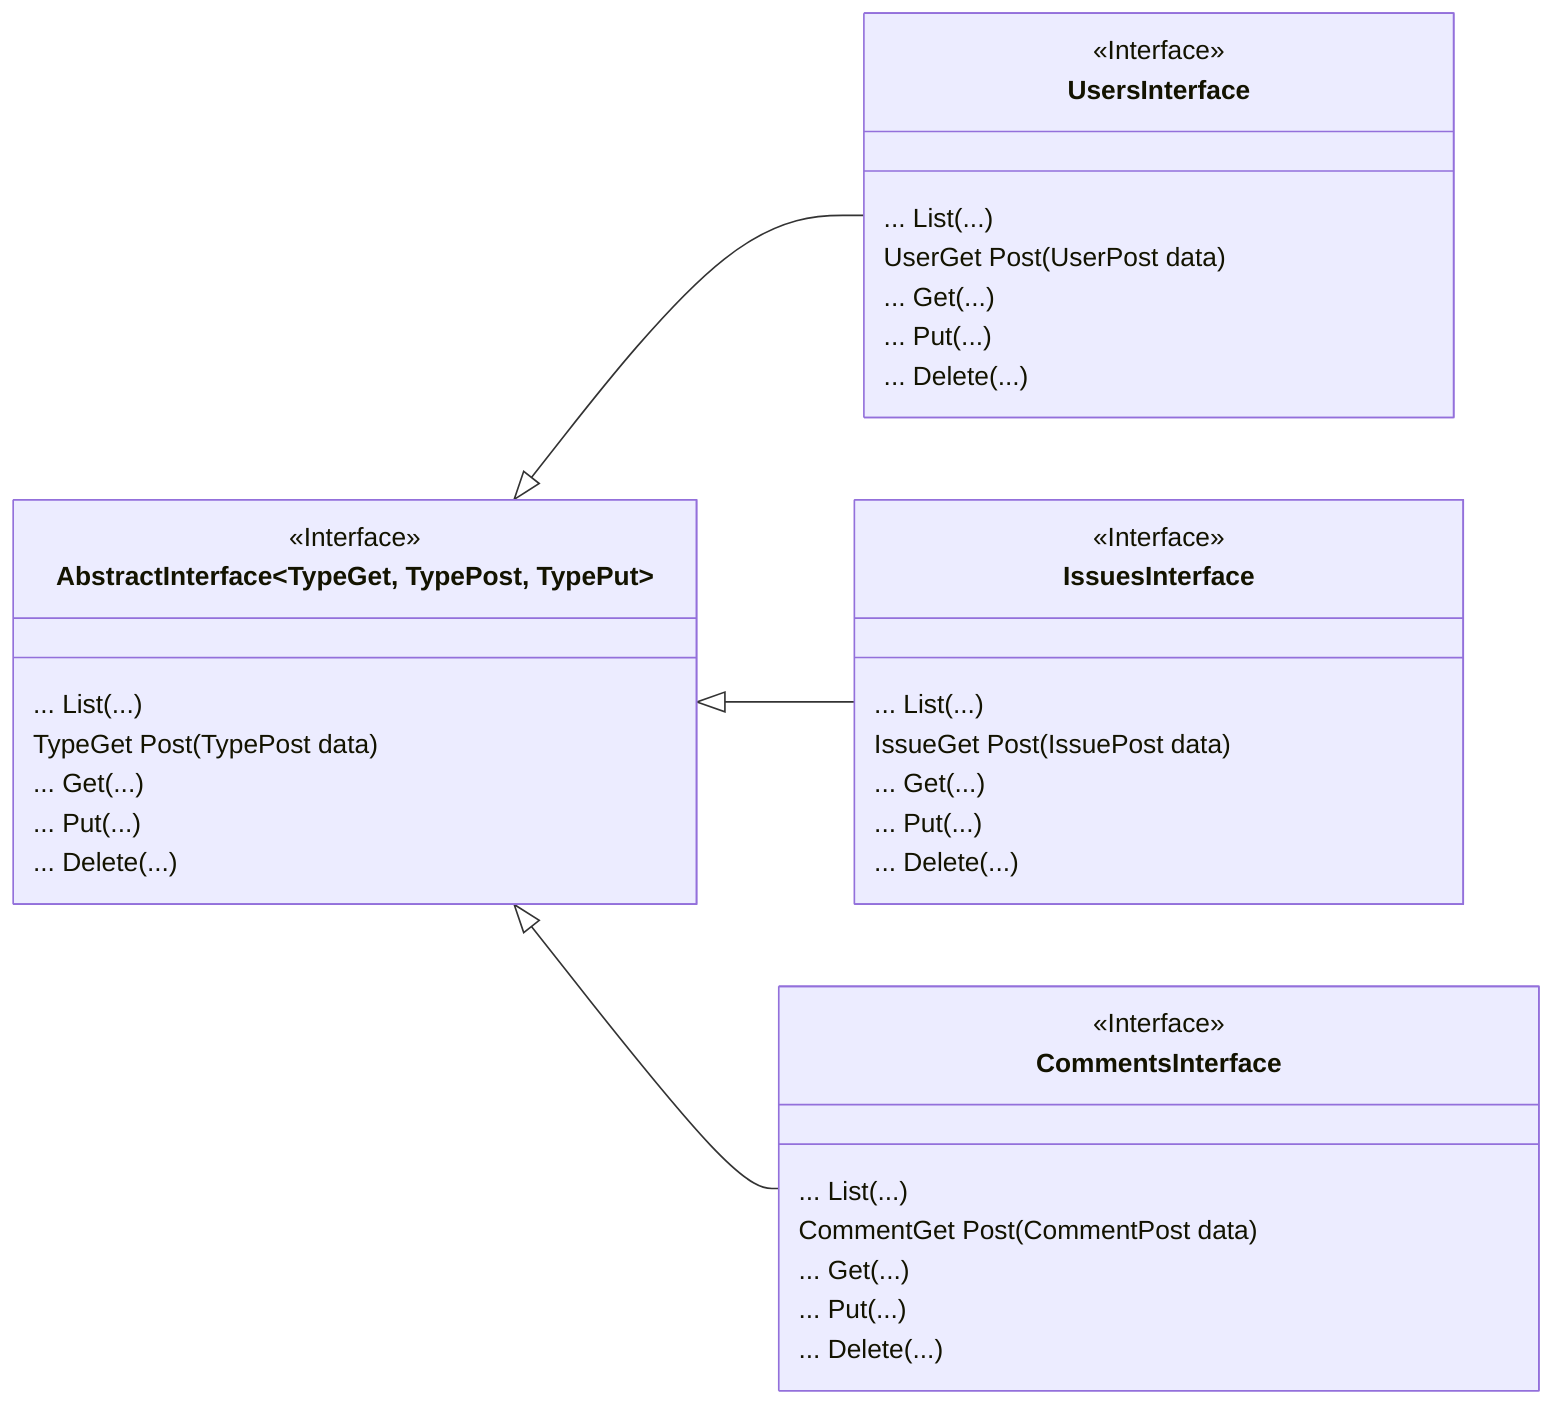 classDiagram

    direction LR

    class AbstractInterface~TypeGet, TypePost, TypePut~ {
        <<Interface>>
        ... List(...)
        TypeGet Post(TypePost data)
        ... Get(...)
        ... Put(...)
        ... Delete(...)
    }

    class UsersInterface["&nbsp;&nbsp;&nbsp;&nbsp;&nbsp;&nbsp;&nbsp;&nbsp;&nbsp;&nbsp;&nbsp;&nbsp;&nbsp;&nbsp;&nbsp;&nbsp;UsersInterface&nbsp;&nbsp;&nbsp;&nbsp;&nbsp;&nbsp;&nbsp;&nbsp;&nbsp;&nbsp;&nbsp;&nbsp;&nbsp;&nbsp;&nbsp;&nbsp;"] {
        <<Interface>>
        ... List(...)
        UserGet Post(UserPost data)
        ... Get(...)
        ... Put(...)
        ... Delete(...)
    }

    class IssuesInterface["&nbsp;&nbsp;&nbsp;&nbsp;&nbsp;&nbsp;&nbsp;&nbsp;&nbsp;&nbsp;&nbsp;&nbsp;&nbsp;&nbsp;&nbsp;&nbsp;IssuesInterface&nbsp;&nbsp;&nbsp;&nbsp;&nbsp;&nbsp;&nbsp;&nbsp;&nbsp;&nbsp;&nbsp;&nbsp;&nbsp;&nbsp;&nbsp;&nbsp;"] {
        <<Interface>>
        ... List(...)
        IssueGet Post(IssuePost data)
        ... Get(...)
        ... Put(...)
        ... Delete(...)
    }

    class CommentsInterface["&nbsp;&nbsp;&nbsp;&nbsp;&nbsp;&nbsp;&nbsp;&nbsp;&nbsp;&nbsp;&nbsp;&nbsp;&nbsp;&nbsp;&nbsp;&nbsp;&nbsp;&nbsp;&nbsp;CommentsInterface&nbsp;&nbsp;&nbsp;&nbsp;&nbsp;&nbsp;&nbsp;&nbsp;&nbsp;&nbsp;&nbsp;&nbsp;&nbsp;&nbsp;&nbsp;&nbsp;&nbsp;&nbsp;&nbsp;"] {
        <<Interface>>
        ... List(...)
        CommentGet Post(CommentPost data)
        ... Get(...)
        ... Put(...)
        ... Delete(...)
    }
    
    AbstractInterface <|-- UsersInterface
    AbstractInterface <|-- IssuesInterface
    AbstractInterface <|-- CommentsInterface